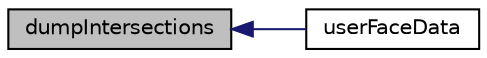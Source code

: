 digraph "dumpIntersections"
{
  bgcolor="transparent";
  edge [fontname="Helvetica",fontsize="10",labelfontname="Helvetica",labelfontsize="10"];
  node [fontname="Helvetica",fontsize="10",shape=record];
  rankdir="LR";
  Node18289 [label="dumpIntersections",height=0.2,width=0.4,color="black", fillcolor="grey75", style="filled", fontcolor="black"];
  Node18289 -> Node18290 [dir="back",color="midnightblue",fontsize="10",style="solid",fontname="Helvetica"];
  Node18290 [label="userFaceData",height=0.2,width=0.4,color="black",URL="$a25857.html#a2cb6efa4184bedfbed60b069881c26a3"];
}
